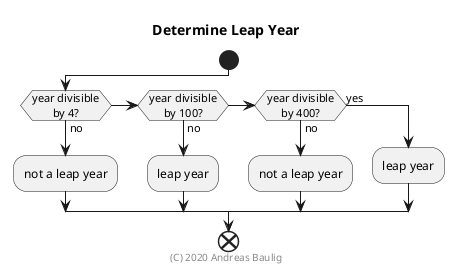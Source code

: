 @startuml

skinparam defaultTextAlignment center

title Determine Leap Year
footer (C) 2020 Andreas Baulig

start

if (year divisible\nby 4?) then (no)
    :not a leap year;
elseif (year divisible\nby 100?) then (no)
    :leap year;
elseif (year divisible\nby 400?) then (no)
    :not a leap year;
else (yes)
    :leap year;
endif

end

@enduml
